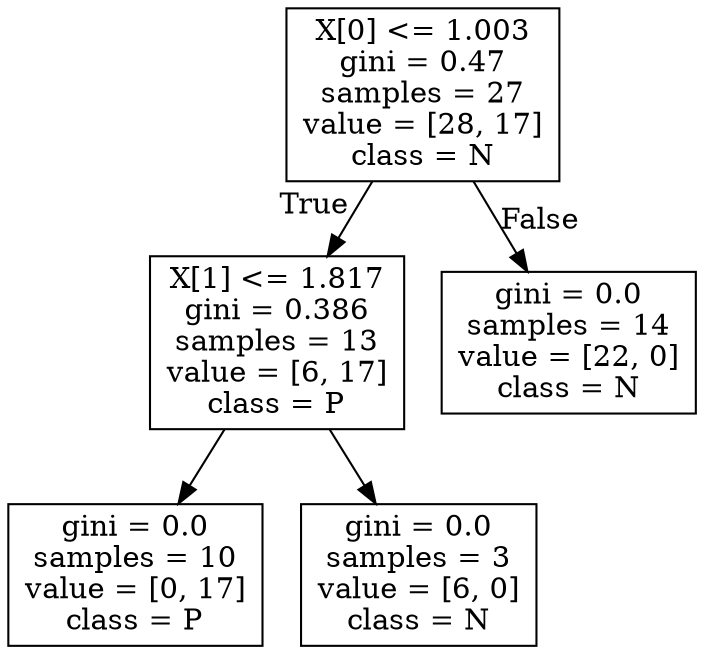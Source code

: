 digraph Tree {
node [shape=box] ;
0 [label="X[0] <= 1.003\ngini = 0.47\nsamples = 27\nvalue = [28, 17]\nclass = N"] ;
1 [label="X[1] <= 1.817\ngini = 0.386\nsamples = 13\nvalue = [6, 17]\nclass = P"] ;
0 -> 1 [labeldistance=2.5, labelangle=45, headlabel="True"] ;
2 [label="gini = 0.0\nsamples = 10\nvalue = [0, 17]\nclass = P"] ;
1 -> 2 ;
3 [label="gini = 0.0\nsamples = 3\nvalue = [6, 0]\nclass = N"] ;
1 -> 3 ;
4 [label="gini = 0.0\nsamples = 14\nvalue = [22, 0]\nclass = N"] ;
0 -> 4 [labeldistance=2.5, labelangle=-45, headlabel="False"] ;
}